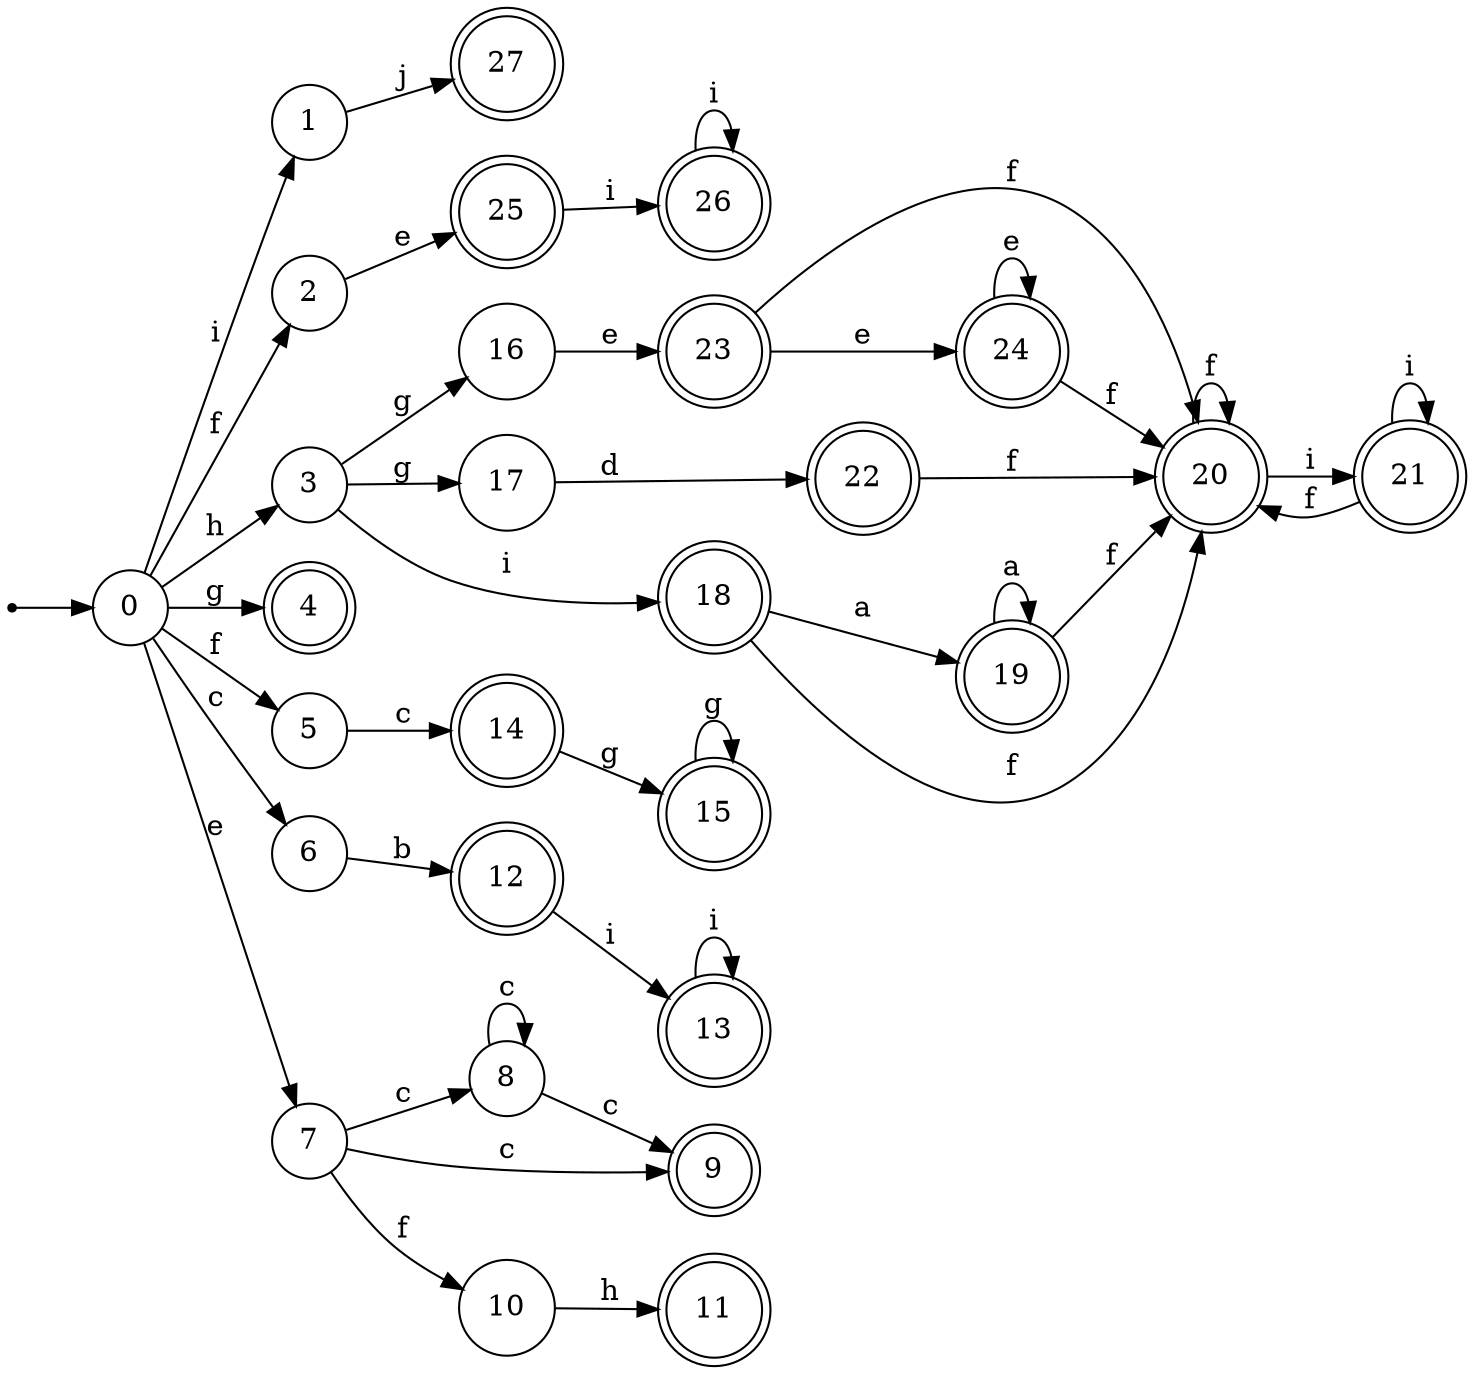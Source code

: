 digraph finite_state_machine {
rankdir=LR;
size="20,20";
node [shape = point]; "dummy0"
node [shape = circle]; "0";
"dummy0" -> "0";
node [shape = circle]; "1";
node [shape = circle]; "2";
node [shape = circle]; "3";
node [shape = doublecircle]; "4";node [shape = circle]; "5";
node [shape = circle]; "6";
node [shape = circle]; "7";
node [shape = circle]; "8";
node [shape = doublecircle]; "9";node [shape = circle]; "10";
node [shape = doublecircle]; "11";node [shape = doublecircle]; "12";node [shape = doublecircle]; "13";node [shape = doublecircle]; "14";node [shape = doublecircle]; "15";node [shape = circle]; "16";
node [shape = circle]; "17";
node [shape = doublecircle]; "18";node [shape = doublecircle]; "19";node [shape = doublecircle]; "20";node [shape = doublecircle]; "21";node [shape = doublecircle]; "22";node [shape = doublecircle]; "23";node [shape = doublecircle]; "24";node [shape = doublecircle]; "25";node [shape = doublecircle]; "26";node [shape = doublecircle]; "27";"0" -> "1" [label = "i"];
 "0" -> "2" [label = "f"];
 "0" -> "5" [label = "f"];
 "0" -> "3" [label = "h"];
 "0" -> "4" [label = "g"];
 "0" -> "6" [label = "c"];
 "0" -> "7" [label = "e"];
 "7" -> "8" [label = "c"];
 "7" -> "9" [label = "c"];
 "7" -> "10" [label = "f"];
 "10" -> "11" [label = "h"];
 "8" -> "8" [label = "c"];
 "8" -> "9" [label = "c"];
 "6" -> "12" [label = "b"];
 "12" -> "13" [label = "i"];
 "13" -> "13" [label = "i"];
 "5" -> "14" [label = "c"];
 "14" -> "15" [label = "g"];
 "15" -> "15" [label = "g"];
 "3" -> "16" [label = "g"];
 "3" -> "17" [label = "g"];
 "3" -> "18" [label = "i"];
 "18" -> "19" [label = "a"];
 "18" -> "20" [label = "f"];
 "20" -> "20" [label = "f"];
 "20" -> "21" [label = "i"];
 "21" -> "21" [label = "i"];
 "21" -> "20" [label = "f"];
 "19" -> "19" [label = "a"];
 "19" -> "20" [label = "f"];
 "17" -> "22" [label = "d"];
 "22" -> "20" [label = "f"];
 "16" -> "23" [label = "e"];
 "23" -> "24" [label = "e"];
 "23" -> "20" [label = "f"];
 "24" -> "24" [label = "e"];
 "24" -> "20" [label = "f"];
 "2" -> "25" [label = "e"];
 "25" -> "26" [label = "i"];
 "26" -> "26" [label = "i"];
 "1" -> "27" [label = "j"];
 }
